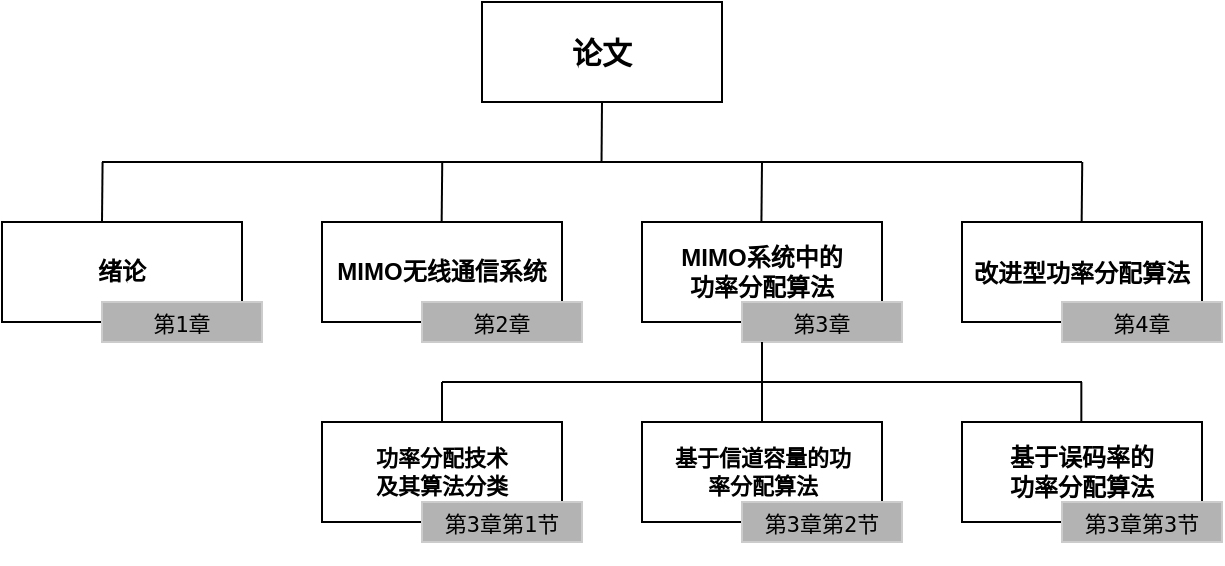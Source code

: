 <mxfile version="17.5.0" type="github">
  <diagram id="Q9ntgcNDDRvpJWjVEun0" name="Page-1">
    <mxGraphModel dx="1038" dy="547" grid="1" gridSize="10" guides="1" tooltips="1" connect="1" arrows="1" fold="1" page="1" pageScale="1" pageWidth="827" pageHeight="1169" math="0" shadow="0">
      <root>
        <mxCell id="0" />
        <mxCell id="1" parent="0" />
        <mxCell id="gMOgoBxVHWDVu3JlSCFE-1" value="" style="rounded=0;whiteSpace=wrap;html=1;" vertex="1" parent="1">
          <mxGeometry x="310" y="150" width="120" height="50" as="geometry" />
        </mxCell>
        <mxCell id="gMOgoBxVHWDVu3JlSCFE-4" value="&lt;h3&gt;&lt;font style=&quot;font-size: 15px&quot;&gt;论文&lt;/font&gt;&lt;/h3&gt;" style="text;html=1;strokeColor=none;fillColor=none;align=center;verticalAlign=middle;whiteSpace=wrap;rounded=0;" vertex="1" parent="1">
          <mxGeometry x="340" y="160" width="60" height="30" as="geometry" />
        </mxCell>
        <mxCell id="gMOgoBxVHWDVu3JlSCFE-6" value="" style="rounded=0;whiteSpace=wrap;html=1;" vertex="1" parent="1">
          <mxGeometry x="70" y="260" width="120" height="50" as="geometry" />
        </mxCell>
        <mxCell id="gMOgoBxVHWDVu3JlSCFE-7" value="" style="rounded=0;whiteSpace=wrap;html=1;fillColor=#B3B3B3;fontColor=#333333;strokeColor=#CCCCCC;" vertex="1" parent="1">
          <mxGeometry x="120" y="300" width="80" height="20" as="geometry" />
        </mxCell>
        <mxCell id="gMOgoBxVHWDVu3JlSCFE-8" value="&lt;h5&gt;&lt;font style=&quot;font-size: 12px&quot;&gt;绪论&lt;/font&gt;&lt;/h5&gt;" style="text;html=1;strokeColor=none;fillColor=none;align=center;verticalAlign=middle;whiteSpace=wrap;rounded=0;" vertex="1" parent="1">
          <mxGeometry x="100" y="270" width="60" height="30" as="geometry" />
        </mxCell>
        <mxCell id="gMOgoBxVHWDVu3JlSCFE-9" value="" style="rounded=0;whiteSpace=wrap;html=1;" vertex="1" parent="1">
          <mxGeometry x="230" y="260" width="120" height="50" as="geometry" />
        </mxCell>
        <mxCell id="gMOgoBxVHWDVu3JlSCFE-10" value="" style="rounded=0;whiteSpace=wrap;html=1;fillColor=#B3B3B3;fontColor=#333333;strokeColor=#CCCCCC;" vertex="1" parent="1">
          <mxGeometry x="280" y="300" width="80" height="20" as="geometry" />
        </mxCell>
        <mxCell id="gMOgoBxVHWDVu3JlSCFE-11" value="&lt;h5&gt;&lt;font style=&quot;font-size: 12px&quot;&gt;MIMO无线通信系统&lt;/font&gt;&lt;/h5&gt;" style="text;html=1;strokeColor=none;fillColor=none;align=center;verticalAlign=middle;whiteSpace=wrap;rounded=0;" vertex="1" parent="1">
          <mxGeometry x="220" y="270" width="140" height="30" as="geometry" />
        </mxCell>
        <mxCell id="gMOgoBxVHWDVu3JlSCFE-12" value="" style="rounded=0;whiteSpace=wrap;html=1;" vertex="1" parent="1">
          <mxGeometry x="390" y="260" width="120" height="50" as="geometry" />
        </mxCell>
        <mxCell id="gMOgoBxVHWDVu3JlSCFE-13" value="" style="rounded=0;whiteSpace=wrap;html=1;fillColor=#B3B3B3;fontColor=#333333;strokeColor=#CCCCCC;" vertex="1" parent="1">
          <mxGeometry x="440" y="300" width="80" height="20" as="geometry" />
        </mxCell>
        <mxCell id="gMOgoBxVHWDVu3JlSCFE-14" value="&lt;h6&gt;&lt;font style=&quot;font-size: 12px&quot;&gt;MIMO系统中的功率分配算法&lt;/font&gt;&lt;/h6&gt;" style="text;html=1;strokeColor=none;fillColor=none;align=center;verticalAlign=middle;whiteSpace=wrap;rounded=0;" vertex="1" parent="1">
          <mxGeometry x="405" y="270" width="90" height="30" as="geometry" />
        </mxCell>
        <mxCell id="gMOgoBxVHWDVu3JlSCFE-15" value="" style="rounded=0;whiteSpace=wrap;html=1;" vertex="1" parent="1">
          <mxGeometry x="550" y="260" width="120" height="50" as="geometry" />
        </mxCell>
        <mxCell id="gMOgoBxVHWDVu3JlSCFE-16" value="" style="rounded=0;whiteSpace=wrap;html=1;fillColor=#B3B3B3;fontColor=#333333;strokeColor=#CCCCCC;" vertex="1" parent="1">
          <mxGeometry x="600" y="300" width="80" height="20" as="geometry" />
        </mxCell>
        <mxCell id="gMOgoBxVHWDVu3JlSCFE-17" value="&lt;h3&gt;&lt;font style=&quot;font-size: 12px&quot;&gt;改进型功率分配算法&lt;/font&gt;&lt;/h3&gt;" style="text;html=1;strokeColor=none;fillColor=none;align=center;verticalAlign=middle;whiteSpace=wrap;rounded=0;" vertex="1" parent="1">
          <mxGeometry x="555" y="270" width="110" height="30" as="geometry" />
        </mxCell>
        <mxCell id="gMOgoBxVHWDVu3JlSCFE-18" value="" style="endArrow=none;html=1;rounded=0;fontSize=15;" edge="1" parent="1">
          <mxGeometry width="50" height="50" relative="1" as="geometry">
            <mxPoint x="120" y="230" as="sourcePoint" />
            <mxPoint x="610" y="230" as="targetPoint" />
          </mxGeometry>
        </mxCell>
        <mxCell id="gMOgoBxVHWDVu3JlSCFE-19" value="" style="endArrow=none;html=1;rounded=0;fontSize=15;" edge="1" parent="1">
          <mxGeometry width="50" height="50" relative="1" as="geometry">
            <mxPoint x="120.0" y="260" as="sourcePoint" />
            <mxPoint x="120.29" y="230" as="targetPoint" />
          </mxGeometry>
        </mxCell>
        <mxCell id="gMOgoBxVHWDVu3JlSCFE-20" value="" style="endArrow=none;html=1;rounded=0;fontSize=15;" edge="1" parent="1">
          <mxGeometry width="50" height="50" relative="1" as="geometry">
            <mxPoint x="289.83" y="260" as="sourcePoint" />
            <mxPoint x="290.12" y="230" as="targetPoint" />
          </mxGeometry>
        </mxCell>
        <mxCell id="gMOgoBxVHWDVu3JlSCFE-21" value="" style="endArrow=none;html=1;rounded=0;fontSize=15;" edge="1" parent="1">
          <mxGeometry width="50" height="50" relative="1" as="geometry">
            <mxPoint x="449.71" y="260" as="sourcePoint" />
            <mxPoint x="450.0" y="230" as="targetPoint" />
          </mxGeometry>
        </mxCell>
        <mxCell id="gMOgoBxVHWDVu3JlSCFE-22" value="" style="endArrow=none;html=1;rounded=0;fontSize=15;" edge="1" parent="1">
          <mxGeometry width="50" height="50" relative="1" as="geometry">
            <mxPoint x="609.83" y="260" as="sourcePoint" />
            <mxPoint x="610.12" y="230" as="targetPoint" />
          </mxGeometry>
        </mxCell>
        <mxCell id="gMOgoBxVHWDVu3JlSCFE-23" value="" style="endArrow=none;html=1;rounded=0;fontSize=15;entryX=0.5;entryY=1;entryDx=0;entryDy=0;" edge="1" parent="1" target="gMOgoBxVHWDVu3JlSCFE-1">
          <mxGeometry width="50" height="50" relative="1" as="geometry">
            <mxPoint x="369.76" y="230" as="sourcePoint" />
            <mxPoint x="370" y="210" as="targetPoint" />
          </mxGeometry>
        </mxCell>
        <mxCell id="gMOgoBxVHWDVu3JlSCFE-24" value="&lt;pre&gt;&lt;font style=&quot;font-size: 11px&quot;&gt;第1章&lt;/font&gt;&lt;/pre&gt;" style="text;html=1;strokeColor=none;fillColor=none;align=center;verticalAlign=middle;whiteSpace=wrap;rounded=0;fontSize=13;" vertex="1" parent="1">
          <mxGeometry x="130" y="295" width="60" height="30" as="geometry" />
        </mxCell>
        <mxCell id="gMOgoBxVHWDVu3JlSCFE-25" value="&lt;pre&gt;&lt;font style=&quot;font-size: 11px&quot;&gt;第2章&lt;/font&gt;&lt;/pre&gt;" style="text;html=1;strokeColor=none;fillColor=none;align=center;verticalAlign=middle;whiteSpace=wrap;rounded=0;fontSize=13;" vertex="1" parent="1">
          <mxGeometry x="290" y="295" width="60" height="30" as="geometry" />
        </mxCell>
        <mxCell id="gMOgoBxVHWDVu3JlSCFE-26" value="&lt;pre&gt;&lt;font style=&quot;font-size: 11px&quot;&gt;第3章&lt;/font&gt;&lt;/pre&gt;" style="text;html=1;strokeColor=none;fillColor=none;align=center;verticalAlign=middle;whiteSpace=wrap;rounded=0;fontSize=13;" vertex="1" parent="1">
          <mxGeometry x="450" y="295" width="60" height="30" as="geometry" />
        </mxCell>
        <mxCell id="gMOgoBxVHWDVu3JlSCFE-27" value="&lt;pre&gt;&lt;font style=&quot;font-size: 11px&quot;&gt;第4章&lt;/font&gt;&lt;/pre&gt;" style="text;html=1;strokeColor=none;fillColor=none;align=center;verticalAlign=middle;whiteSpace=wrap;rounded=0;fontSize=13;" vertex="1" parent="1">
          <mxGeometry x="610" y="295" width="60" height="30" as="geometry" />
        </mxCell>
        <mxCell id="gMOgoBxVHWDVu3JlSCFE-28" value="" style="rounded=0;whiteSpace=wrap;html=1;" vertex="1" parent="1">
          <mxGeometry x="390" y="360" width="120" height="50" as="geometry" />
        </mxCell>
        <mxCell id="gMOgoBxVHWDVu3JlSCFE-29" value="" style="rounded=0;whiteSpace=wrap;html=1;fillColor=#B3B3B3;fontColor=#333333;strokeColor=#CCCCCC;" vertex="1" parent="1">
          <mxGeometry x="440" y="400" width="80" height="20" as="geometry" />
        </mxCell>
        <mxCell id="gMOgoBxVHWDVu3JlSCFE-30" value="&lt;h6&gt;&lt;font style=&quot;font-size: 11px&quot;&gt;基于信道容量的功率分配算法&lt;/font&gt;&lt;/h6&gt;" style="text;html=1;strokeColor=none;fillColor=none;align=center;verticalAlign=middle;whiteSpace=wrap;rounded=0;" vertex="1" parent="1">
          <mxGeometry x="402.5" y="370" width="95" height="30" as="geometry" />
        </mxCell>
        <mxCell id="gMOgoBxVHWDVu3JlSCFE-31" value="&lt;pre&gt;&lt;font style=&quot;font-size: 11px&quot;&gt;第3章第2节&lt;/font&gt;&lt;/pre&gt;" style="text;html=1;strokeColor=none;fillColor=none;align=center;verticalAlign=middle;whiteSpace=wrap;rounded=0;fontSize=13;" vertex="1" parent="1">
          <mxGeometry x="450" y="395" width="60" height="30" as="geometry" />
        </mxCell>
        <mxCell id="gMOgoBxVHWDVu3JlSCFE-32" value="" style="rounded=0;whiteSpace=wrap;html=1;" vertex="1" parent="1">
          <mxGeometry x="550" y="360" width="120" height="50" as="geometry" />
        </mxCell>
        <mxCell id="gMOgoBxVHWDVu3JlSCFE-33" value="" style="rounded=0;whiteSpace=wrap;html=1;fillColor=#B3B3B3;fontColor=#333333;strokeColor=#CCCCCC;" vertex="1" parent="1">
          <mxGeometry x="600" y="400" width="80" height="20" as="geometry" />
        </mxCell>
        <mxCell id="gMOgoBxVHWDVu3JlSCFE-34" value="&lt;h5&gt;&lt;font style=&quot;font-size: 12px&quot;&gt;基于误码率的功率分配算法&lt;/font&gt;&lt;/h5&gt;" style="text;html=1;strokeColor=none;fillColor=none;align=center;verticalAlign=middle;whiteSpace=wrap;rounded=0;" vertex="1" parent="1">
          <mxGeometry x="570" y="370" width="80" height="30" as="geometry" />
        </mxCell>
        <mxCell id="gMOgoBxVHWDVu3JlSCFE-35" value="&lt;pre&gt;&lt;font style=&quot;font-size: 11px&quot;&gt;第3章第3节&lt;/font&gt;&lt;/pre&gt;" style="text;html=1;strokeColor=none;fillColor=none;align=center;verticalAlign=middle;whiteSpace=wrap;rounded=0;fontSize=13;" vertex="1" parent="1">
          <mxGeometry x="610" y="395" width="60" height="30" as="geometry" />
        </mxCell>
        <mxCell id="gMOgoBxVHWDVu3JlSCFE-37" value="" style="endArrow=none;html=1;rounded=0;fontSize=12;" edge="1" parent="1">
          <mxGeometry width="50" height="50" relative="1" as="geometry">
            <mxPoint x="290" y="340" as="sourcePoint" />
            <mxPoint x="610" y="340" as="targetPoint" />
          </mxGeometry>
        </mxCell>
        <mxCell id="gMOgoBxVHWDVu3JlSCFE-40" value="" style="endArrow=none;html=1;rounded=0;fontSize=11;" edge="1" parent="1">
          <mxGeometry width="50" height="50" relative="1" as="geometry">
            <mxPoint x="450" y="340" as="sourcePoint" />
            <mxPoint x="450" y="320" as="targetPoint" />
          </mxGeometry>
        </mxCell>
        <mxCell id="gMOgoBxVHWDVu3JlSCFE-41" value="" style="rounded=0;whiteSpace=wrap;html=1;" vertex="1" parent="1">
          <mxGeometry x="230" y="360" width="120" height="50" as="geometry" />
        </mxCell>
        <mxCell id="gMOgoBxVHWDVu3JlSCFE-42" value="" style="rounded=0;whiteSpace=wrap;html=1;fillColor=#B3B3B3;fontColor=#333333;strokeColor=#CCCCCC;" vertex="1" parent="1">
          <mxGeometry x="280" y="400" width="80" height="20" as="geometry" />
        </mxCell>
        <mxCell id="gMOgoBxVHWDVu3JlSCFE-43" value="&lt;h6&gt;&lt;font style=&quot;font-size: 11px&quot;&gt;功率分配技术及其算法分类&lt;/font&gt;&lt;/h6&gt;" style="text;html=1;strokeColor=none;fillColor=none;align=center;verticalAlign=middle;whiteSpace=wrap;rounded=0;" vertex="1" parent="1">
          <mxGeometry x="251.25" y="370" width="77.5" height="30" as="geometry" />
        </mxCell>
        <mxCell id="gMOgoBxVHWDVu3JlSCFE-44" value="&lt;pre&gt;&lt;font style=&quot;font-size: 11px&quot;&gt;第3章第1节&lt;/font&gt;&lt;/pre&gt;" style="text;html=1;strokeColor=none;fillColor=none;align=center;verticalAlign=middle;whiteSpace=wrap;rounded=0;fontSize=13;" vertex="1" parent="1">
          <mxGeometry x="290" y="395" width="60" height="30" as="geometry" />
        </mxCell>
        <mxCell id="gMOgoBxVHWDVu3JlSCFE-47" value="" style="endArrow=none;html=1;rounded=0;fontSize=11;" edge="1" parent="1">
          <mxGeometry width="50" height="50" relative="1" as="geometry">
            <mxPoint x="290" y="360" as="sourcePoint" />
            <mxPoint x="290" y="340" as="targetPoint" />
          </mxGeometry>
        </mxCell>
        <mxCell id="gMOgoBxVHWDVu3JlSCFE-48" value="" style="endArrow=none;html=1;rounded=0;fontSize=11;" edge="1" parent="1">
          <mxGeometry width="50" height="50" relative="1" as="geometry">
            <mxPoint x="450" y="360" as="sourcePoint" />
            <mxPoint x="450" y="340" as="targetPoint" />
          </mxGeometry>
        </mxCell>
        <mxCell id="gMOgoBxVHWDVu3JlSCFE-49" value="" style="endArrow=none;html=1;rounded=0;fontSize=11;" edge="1" parent="1">
          <mxGeometry width="50" height="50" relative="1" as="geometry">
            <mxPoint x="609.67" y="360" as="sourcePoint" />
            <mxPoint x="609.67" y="340" as="targetPoint" />
          </mxGeometry>
        </mxCell>
      </root>
    </mxGraphModel>
  </diagram>
</mxfile>
